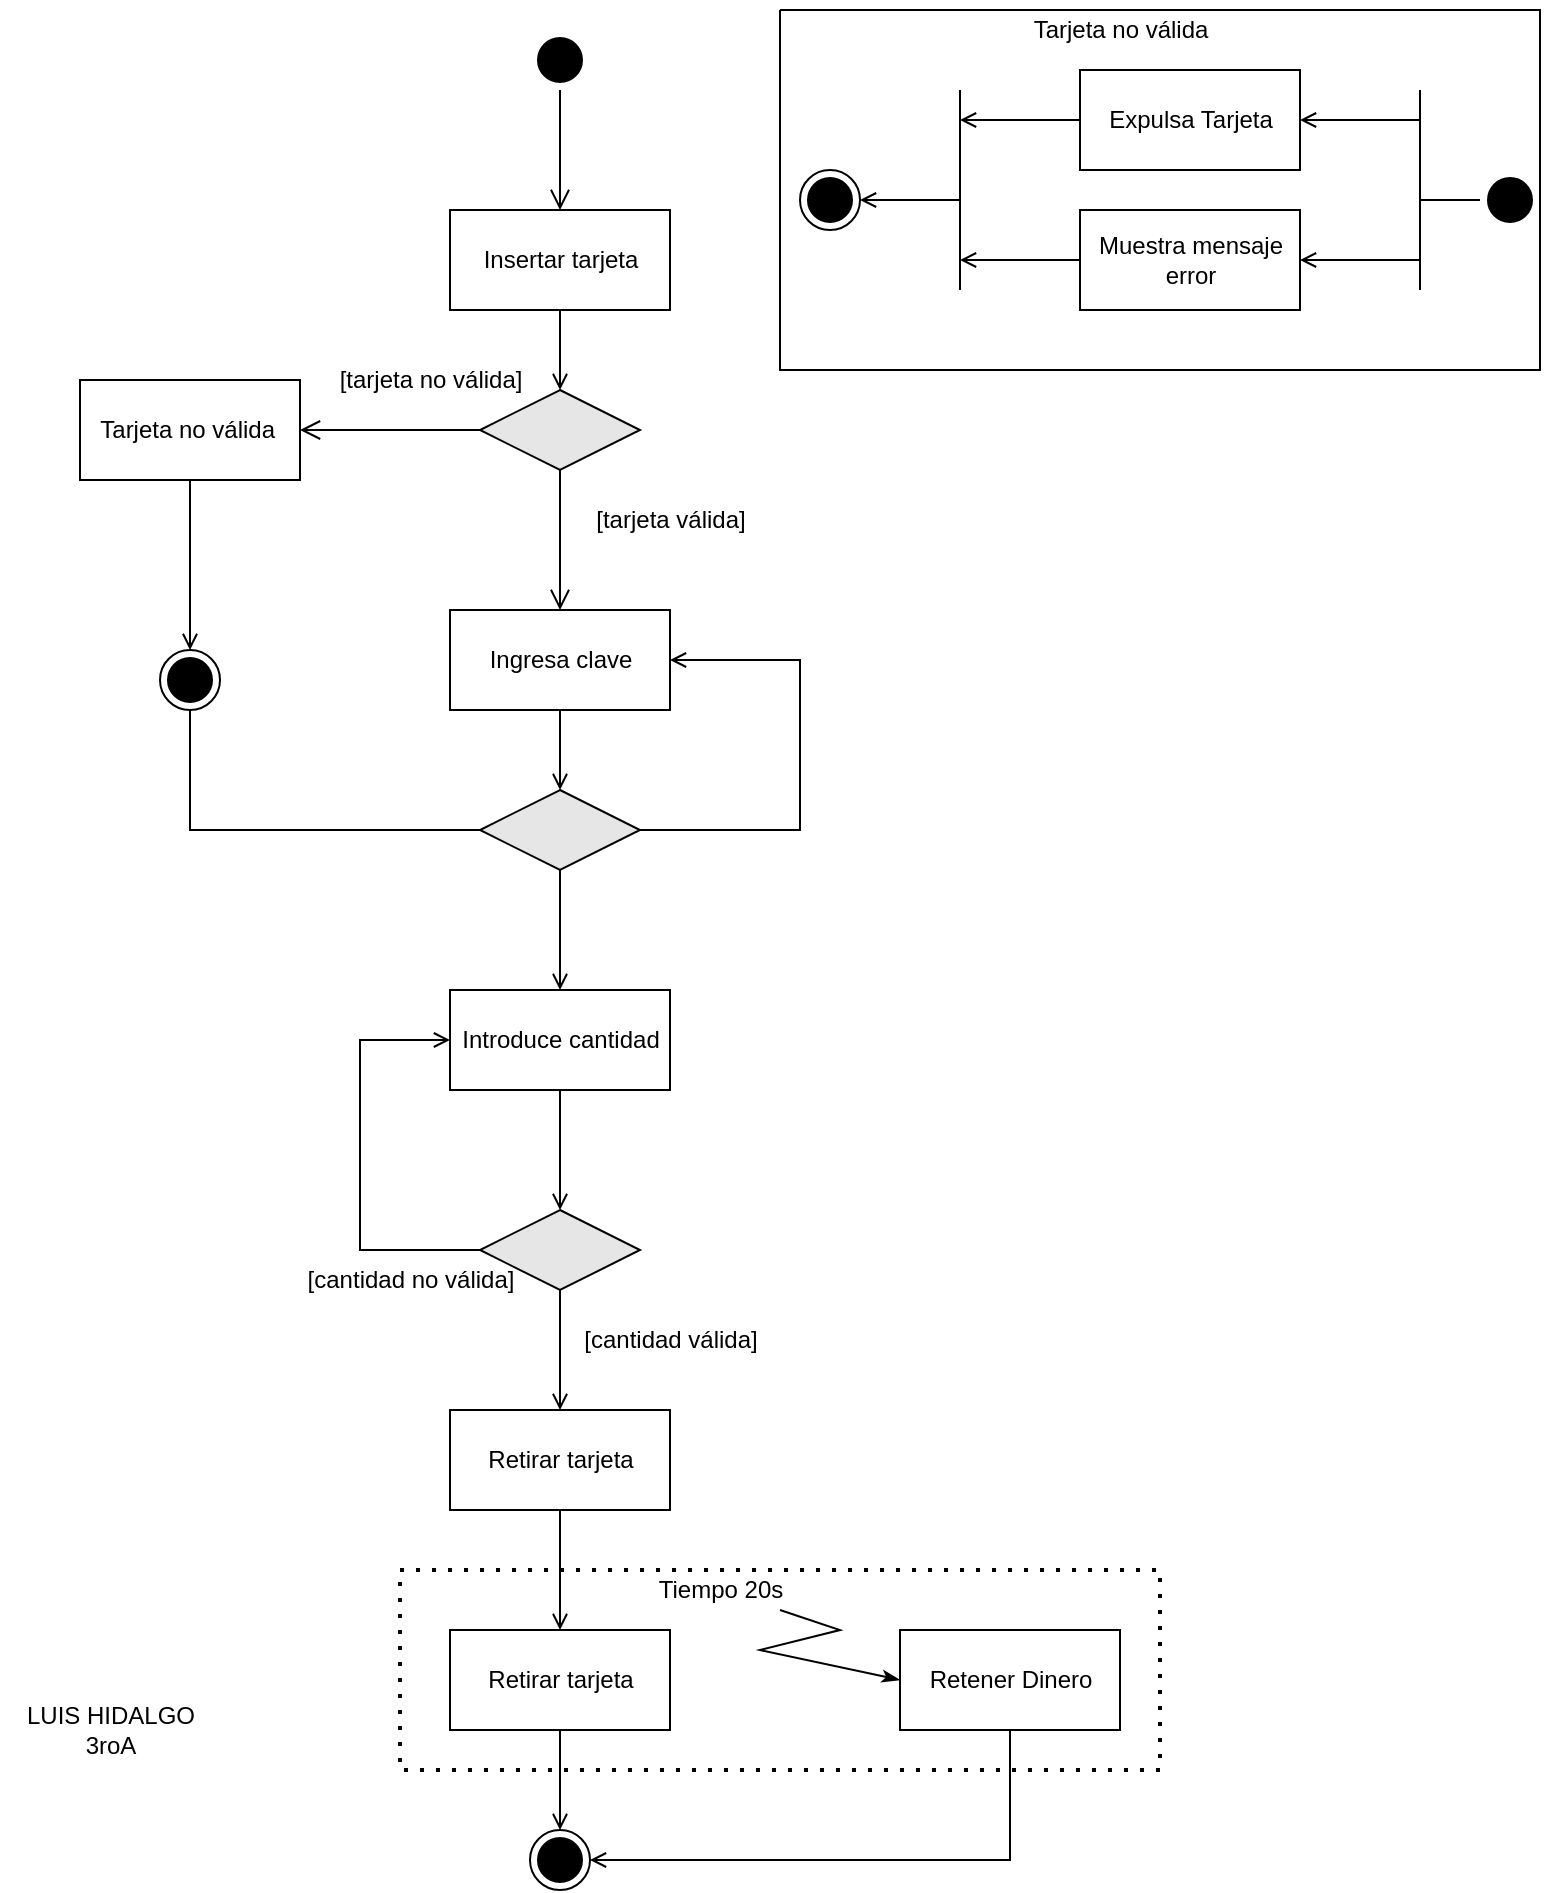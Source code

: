 <mxfile version="20.5.3" type="device"><diagram id="kUjAi5VNmLEx6jJgsjUu" name="Página-1"><mxGraphModel dx="1902" dy="986" grid="1" gridSize="10" guides="1" tooltips="1" connect="1" arrows="1" fold="1" page="1" pageScale="1" pageWidth="827" pageHeight="1169" math="0" shadow="0"><root><mxCell id="0"/><mxCell id="1" parent="0"/><mxCell id="NUtyzjaTSe8RR8vMK7OO-1" value="" style="ellipse;html=1;shape=startState;fillColor=#000000;strokeColor=#000000;" vertex="1" parent="1"><mxGeometry x="305" y="70" width="30" height="30" as="geometry"/></mxCell><mxCell id="NUtyzjaTSe8RR8vMK7OO-2" value="" style="edgeStyle=orthogonalEdgeStyle;html=1;verticalAlign=bottom;endArrow=open;endSize=8;strokeColor=#000000;rounded=0;entryX=0.5;entryY=0;entryDx=0;entryDy=0;" edge="1" source="NUtyzjaTSe8RR8vMK7OO-1" parent="1" target="NUtyzjaTSe8RR8vMK7OO-3"><mxGeometry relative="1" as="geometry"><mxPoint x="315" y="160" as="targetPoint"/><Array as="points"><mxPoint x="320" y="140"/><mxPoint x="320" y="140"/></Array></mxGeometry></mxCell><mxCell id="NUtyzjaTSe8RR8vMK7OO-10" style="edgeStyle=orthogonalEdgeStyle;rounded=0;orthogonalLoop=1;jettySize=auto;html=1;entryX=0.5;entryY=0;entryDx=0;entryDy=0;strokeColor=#000000;endArrow=open;endFill=0;" edge="1" parent="1" source="NUtyzjaTSe8RR8vMK7OO-3" target="NUtyzjaTSe8RR8vMK7OO-4"><mxGeometry relative="1" as="geometry"/></mxCell><mxCell id="NUtyzjaTSe8RR8vMK7OO-3" value="Insertar tarjeta" style="html=1;" vertex="1" parent="1"><mxGeometry x="265" y="160" width="110" height="50" as="geometry"/></mxCell><mxCell id="NUtyzjaTSe8RR8vMK7OO-4" value="" style="rhombus;whiteSpace=wrap;html=1;fillColor=#E6E6E6;strokeColor=#000000;" vertex="1" parent="1"><mxGeometry x="280" y="250" width="80" height="40" as="geometry"/></mxCell><mxCell id="NUtyzjaTSe8RR8vMK7OO-5" value="" style="edgeStyle=orthogonalEdgeStyle;html=1;align=left;verticalAlign=bottom;endArrow=open;endSize=8;strokeColor=#000000;rounded=0;exitX=0.5;exitY=1;exitDx=0;exitDy=0;" edge="1" source="NUtyzjaTSe8RR8vMK7OO-4" parent="1"><mxGeometry x="-1" relative="1" as="geometry"><mxPoint x="320" y="360" as="targetPoint"/><mxPoint x="320" y="300" as="sourcePoint"/></mxGeometry></mxCell><mxCell id="NUtyzjaTSe8RR8vMK7OO-6" value="" style="edgeStyle=orthogonalEdgeStyle;html=1;align=left;verticalAlign=top;endArrow=open;endSize=8;strokeColor=#000000;rounded=0;" edge="1" source="NUtyzjaTSe8RR8vMK7OO-4" parent="1"><mxGeometry x="-1" y="22" relative="1" as="geometry"><mxPoint x="190" y="270" as="targetPoint"/><mxPoint x="10" y="-2" as="offset"/></mxGeometry></mxCell><mxCell id="NUtyzjaTSe8RR8vMK7OO-8" value="[tarjeta no válida]" style="text;html=1;align=center;verticalAlign=middle;resizable=0;points=[];autosize=1;strokeColor=none;fillColor=none;" vertex="1" parent="1"><mxGeometry x="200" y="230" width="110" height="30" as="geometry"/></mxCell><mxCell id="NUtyzjaTSe8RR8vMK7OO-9" value="[tarjeta válida]" style="text;html=1;align=center;verticalAlign=middle;resizable=0;points=[];autosize=1;strokeColor=none;fillColor=none;" vertex="1" parent="1"><mxGeometry x="325" y="300" width="100" height="30" as="geometry"/></mxCell><mxCell id="NUtyzjaTSe8RR8vMK7OO-20" style="edgeStyle=orthogonalEdgeStyle;rounded=0;orthogonalLoop=1;jettySize=auto;html=1;strokeColor=#000000;endArrow=open;endFill=0;" edge="1" parent="1" source="NUtyzjaTSe8RR8vMK7OO-12" target="NUtyzjaTSe8RR8vMK7OO-18"><mxGeometry relative="1" as="geometry"/></mxCell><mxCell id="NUtyzjaTSe8RR8vMK7OO-12" value="Ingresa clave" style="html=1;" vertex="1" parent="1"><mxGeometry x="265" y="360" width="110" height="50" as="geometry"/></mxCell><mxCell id="NUtyzjaTSe8RR8vMK7OO-16" style="edgeStyle=orthogonalEdgeStyle;rounded=0;orthogonalLoop=1;jettySize=auto;html=1;strokeColor=#000000;endArrow=open;endFill=0;" edge="1" parent="1" source="NUtyzjaTSe8RR8vMK7OO-13"><mxGeometry relative="1" as="geometry"><mxPoint x="135" y="380" as="targetPoint"/></mxGeometry></mxCell><mxCell id="NUtyzjaTSe8RR8vMK7OO-13" value="Tarjeta no válida&amp;nbsp;" style="html=1;" vertex="1" parent="1"><mxGeometry x="80" y="245" width="110" height="50" as="geometry"/></mxCell><mxCell id="NUtyzjaTSe8RR8vMK7OO-15" value="" style="edgeStyle=orthogonalEdgeStyle;html=1;verticalAlign=bottom;endArrow=none;endSize=8;strokeColor=#000000;rounded=0;entryX=0;entryY=0.5;entryDx=0;entryDy=0;endFill=0;" edge="1" parent="1" target="NUtyzjaTSe8RR8vMK7OO-18"><mxGeometry relative="1" as="geometry"><mxPoint x="135" y="470" as="targetPoint"/><mxPoint x="135" y="410" as="sourcePoint"/><Array as="points"><mxPoint x="135" y="470"/></Array></mxGeometry></mxCell><mxCell id="NUtyzjaTSe8RR8vMK7OO-17" value="" style="ellipse;html=1;shape=endState;fillColor=#000000;strokeColor=#000000;" vertex="1" parent="1"><mxGeometry x="120" y="380" width="30" height="30" as="geometry"/></mxCell><mxCell id="NUtyzjaTSe8RR8vMK7OO-21" style="edgeStyle=orthogonalEdgeStyle;rounded=0;orthogonalLoop=1;jettySize=auto;html=1;strokeColor=#000000;endArrow=open;endFill=0;entryX=1;entryY=0.5;entryDx=0;entryDy=0;" edge="1" parent="1" source="NUtyzjaTSe8RR8vMK7OO-18" target="NUtyzjaTSe8RR8vMK7OO-12"><mxGeometry relative="1" as="geometry"><mxPoint x="380" y="380" as="targetPoint"/><Array as="points"><mxPoint x="440" y="470"/><mxPoint x="440" y="385"/></Array></mxGeometry></mxCell><mxCell id="NUtyzjaTSe8RR8vMK7OO-23" style="edgeStyle=orthogonalEdgeStyle;rounded=0;orthogonalLoop=1;jettySize=auto;html=1;entryX=0.5;entryY=0;entryDx=0;entryDy=0;strokeColor=#000000;endArrow=open;endFill=0;" edge="1" parent="1" source="NUtyzjaTSe8RR8vMK7OO-18" target="NUtyzjaTSe8RR8vMK7OO-22"><mxGeometry relative="1" as="geometry"/></mxCell><mxCell id="NUtyzjaTSe8RR8vMK7OO-18" value="" style="rhombus;whiteSpace=wrap;html=1;fillColor=#E6E6E6;strokeColor=#000000;" vertex="1" parent="1"><mxGeometry x="280" y="450" width="80" height="40" as="geometry"/></mxCell><mxCell id="NUtyzjaTSe8RR8vMK7OO-25" style="edgeStyle=orthogonalEdgeStyle;rounded=0;orthogonalLoop=1;jettySize=auto;html=1;strokeColor=#000000;endArrow=open;endFill=0;" edge="1" parent="1" source="NUtyzjaTSe8RR8vMK7OO-22" target="NUtyzjaTSe8RR8vMK7OO-24"><mxGeometry relative="1" as="geometry"/></mxCell><mxCell id="NUtyzjaTSe8RR8vMK7OO-22" value="Introduce cantidad" style="html=1;" vertex="1" parent="1"><mxGeometry x="265" y="550" width="110" height="50" as="geometry"/></mxCell><mxCell id="NUtyzjaTSe8RR8vMK7OO-26" style="edgeStyle=orthogonalEdgeStyle;rounded=0;orthogonalLoop=1;jettySize=auto;html=1;entryX=0;entryY=0.5;entryDx=0;entryDy=0;strokeColor=#000000;endArrow=open;endFill=0;" edge="1" parent="1" source="NUtyzjaTSe8RR8vMK7OO-24" target="NUtyzjaTSe8RR8vMK7OO-22"><mxGeometry relative="1" as="geometry"><Array as="points"><mxPoint x="220" y="680"/><mxPoint x="220" y="575"/></Array></mxGeometry></mxCell><mxCell id="NUtyzjaTSe8RR8vMK7OO-28" style="edgeStyle=orthogonalEdgeStyle;rounded=0;orthogonalLoop=1;jettySize=auto;html=1;entryX=0.5;entryY=0;entryDx=0;entryDy=0;strokeColor=#000000;endArrow=open;endFill=0;" edge="1" parent="1" source="NUtyzjaTSe8RR8vMK7OO-24" target="NUtyzjaTSe8RR8vMK7OO-27"><mxGeometry relative="1" as="geometry"/></mxCell><mxCell id="NUtyzjaTSe8RR8vMK7OO-24" value="" style="rhombus;whiteSpace=wrap;html=1;fillColor=#E6E6E6;strokeColor=#000000;" vertex="1" parent="1"><mxGeometry x="280" y="660" width="80" height="40" as="geometry"/></mxCell><mxCell id="NUtyzjaTSe8RR8vMK7OO-32" style="edgeStyle=orthogonalEdgeStyle;rounded=0;orthogonalLoop=1;jettySize=auto;html=1;entryX=0.5;entryY=0;entryDx=0;entryDy=0;strokeColor=#000000;endArrow=open;endFill=0;" edge="1" parent="1" source="NUtyzjaTSe8RR8vMK7OO-27" target="NUtyzjaTSe8RR8vMK7OO-31"><mxGeometry relative="1" as="geometry"/></mxCell><mxCell id="NUtyzjaTSe8RR8vMK7OO-27" value="Retirar tarjeta" style="html=1;" vertex="1" parent="1"><mxGeometry x="265" y="760" width="110" height="50" as="geometry"/></mxCell><mxCell id="NUtyzjaTSe8RR8vMK7OO-29" value="[cantidad válida]" style="text;html=1;align=center;verticalAlign=middle;resizable=0;points=[];autosize=1;strokeColor=none;fillColor=none;" vertex="1" parent="1"><mxGeometry x="320" y="710" width="110" height="30" as="geometry"/></mxCell><mxCell id="NUtyzjaTSe8RR8vMK7OO-30" value="[cantidad no válida]" style="text;html=1;align=center;verticalAlign=middle;resizable=0;points=[];autosize=1;strokeColor=none;fillColor=none;" vertex="1" parent="1"><mxGeometry x="180" y="680" width="130" height="30" as="geometry"/></mxCell><mxCell id="NUtyzjaTSe8RR8vMK7OO-34" style="edgeStyle=orthogonalEdgeStyle;rounded=0;orthogonalLoop=1;jettySize=auto;html=1;entryX=0.5;entryY=0;entryDx=0;entryDy=0;strokeColor=#000000;endArrow=open;endFill=0;" edge="1" parent="1" source="NUtyzjaTSe8RR8vMK7OO-31" target="NUtyzjaTSe8RR8vMK7OO-33"><mxGeometry relative="1" as="geometry"/></mxCell><mxCell id="NUtyzjaTSe8RR8vMK7OO-31" value="Retirar tarjeta" style="html=1;" vertex="1" parent="1"><mxGeometry x="265" y="870" width="110" height="50" as="geometry"/></mxCell><mxCell id="NUtyzjaTSe8RR8vMK7OO-33" value="" style="ellipse;html=1;shape=endState;fillColor=#000000;strokeColor=#000000;" vertex="1" parent="1"><mxGeometry x="305" y="970" width="30" height="30" as="geometry"/></mxCell><mxCell id="NUtyzjaTSe8RR8vMK7OO-37" style="edgeStyle=orthogonalEdgeStyle;rounded=0;orthogonalLoop=1;jettySize=auto;html=1;entryX=1;entryY=0.5;entryDx=0;entryDy=0;strokeColor=#000000;endArrow=open;endFill=0;" edge="1" parent="1" source="NUtyzjaTSe8RR8vMK7OO-36" target="NUtyzjaTSe8RR8vMK7OO-33"><mxGeometry relative="1" as="geometry"><Array as="points"><mxPoint x="545" y="985"/></Array></mxGeometry></mxCell><mxCell id="NUtyzjaTSe8RR8vMK7OO-36" value="Retener Dinero" style="html=1;" vertex="1" parent="1"><mxGeometry x="490" y="870" width="110" height="50" as="geometry"/></mxCell><mxCell id="NUtyzjaTSe8RR8vMK7OO-38" value="" style="endArrow=none;dashed=1;html=1;dashPattern=1 3;strokeWidth=2;rounded=0;strokeColor=#000000;" edge="1" parent="1"><mxGeometry width="50" height="50" relative="1" as="geometry"><mxPoint x="240" y="840" as="sourcePoint"/><mxPoint x="240" y="840" as="targetPoint"/><Array as="points"><mxPoint x="430" y="840"/><mxPoint x="620" y="840"/><mxPoint x="620" y="940"/><mxPoint x="430" y="940"/><mxPoint x="240" y="940"/></Array></mxGeometry></mxCell><mxCell id="NUtyzjaTSe8RR8vMK7OO-39" value="" style="endArrow=classicThin;html=1;rounded=0;strokeColor=#000000;entryX=0;entryY=0.5;entryDx=0;entryDy=0;endFill=1;" edge="1" parent="1" target="NUtyzjaTSe8RR8vMK7OO-36"><mxGeometry width="50" height="50" relative="1" as="geometry"><mxPoint x="430" y="860" as="sourcePoint"/><mxPoint x="460" y="870" as="targetPoint"/><Array as="points"><mxPoint x="460" y="870"/><mxPoint x="420" y="880"/></Array></mxGeometry></mxCell><mxCell id="NUtyzjaTSe8RR8vMK7OO-40" value="Tiempo 20s" style="text;html=1;align=center;verticalAlign=middle;resizable=0;points=[];autosize=1;strokeColor=none;fillColor=none;" vertex="1" parent="1"><mxGeometry x="355" y="835" width="90" height="30" as="geometry"/></mxCell><mxCell id="NUtyzjaTSe8RR8vMK7OO-48" style="edgeStyle=orthogonalEdgeStyle;rounded=0;orthogonalLoop=1;jettySize=auto;html=1;strokeColor=#000000;endArrow=none;endFill=0;startArrow=open;startFill=0;" edge="1" parent="1" source="NUtyzjaTSe8RR8vMK7OO-42"><mxGeometry relative="1" as="geometry"><mxPoint x="520" y="155" as="targetPoint"/></mxGeometry></mxCell><mxCell id="NUtyzjaTSe8RR8vMK7OO-42" value="" style="ellipse;html=1;shape=endState;fillColor=#000000;strokeColor=#000000;" vertex="1" parent="1"><mxGeometry x="440" y="140" width="30" height="30" as="geometry"/></mxCell><mxCell id="NUtyzjaTSe8RR8vMK7OO-51" style="edgeStyle=orthogonalEdgeStyle;rounded=0;orthogonalLoop=1;jettySize=auto;html=1;strokeColor=#000000;startArrow=none;startFill=0;endArrow=none;endFill=0;" edge="1" parent="1" source="NUtyzjaTSe8RR8vMK7OO-43"><mxGeometry relative="1" as="geometry"><mxPoint x="750" y="155" as="targetPoint"/></mxGeometry></mxCell><mxCell id="NUtyzjaTSe8RR8vMK7OO-43" value="" style="ellipse;html=1;shape=startState;fillColor=#000000;strokeColor=#000000;" vertex="1" parent="1"><mxGeometry x="780" y="140" width="30" height="30" as="geometry"/></mxCell><mxCell id="NUtyzjaTSe8RR8vMK7OO-44" value="" style="endArrow=none;html=1;rounded=0;strokeColor=#000000;" edge="1" parent="1"><mxGeometry width="50" height="50" relative="1" as="geometry"><mxPoint x="520" y="200" as="sourcePoint"/><mxPoint x="520" y="100" as="targetPoint"/></mxGeometry></mxCell><mxCell id="NUtyzjaTSe8RR8vMK7OO-46" value="" style="endArrow=none;html=1;rounded=0;strokeColor=#000000;" edge="1" parent="1"><mxGeometry width="50" height="50" relative="1" as="geometry"><mxPoint x="750" y="200" as="sourcePoint"/><mxPoint x="750" y="100" as="targetPoint"/><Array as="points"><mxPoint x="750" y="170"/></Array></mxGeometry></mxCell><mxCell id="NUtyzjaTSe8RR8vMK7OO-53" style="edgeStyle=orthogonalEdgeStyle;rounded=0;orthogonalLoop=1;jettySize=auto;html=1;strokeColor=#000000;startArrow=none;startFill=0;endArrow=open;endFill=0;" edge="1" parent="1" source="NUtyzjaTSe8RR8vMK7OO-49"><mxGeometry relative="1" as="geometry"><mxPoint x="520" y="115" as="targetPoint"/></mxGeometry></mxCell><mxCell id="NUtyzjaTSe8RR8vMK7OO-54" style="edgeStyle=orthogonalEdgeStyle;rounded=0;orthogonalLoop=1;jettySize=auto;html=1;strokeColor=#000000;startArrow=open;startFill=0;endArrow=none;endFill=0;" edge="1" parent="1" source="NUtyzjaTSe8RR8vMK7OO-49"><mxGeometry relative="1" as="geometry"><mxPoint x="750" y="115" as="targetPoint"/></mxGeometry></mxCell><mxCell id="NUtyzjaTSe8RR8vMK7OO-49" value="Expulsa Tarjeta" style="html=1;" vertex="1" parent="1"><mxGeometry x="580" y="90" width="110" height="50" as="geometry"/></mxCell><mxCell id="NUtyzjaTSe8RR8vMK7OO-52" style="edgeStyle=orthogonalEdgeStyle;rounded=0;orthogonalLoop=1;jettySize=auto;html=1;strokeColor=#000000;startArrow=none;startFill=0;endArrow=open;endFill=0;" edge="1" parent="1" source="NUtyzjaTSe8RR8vMK7OO-50"><mxGeometry relative="1" as="geometry"><mxPoint x="520" y="185" as="targetPoint"/></mxGeometry></mxCell><mxCell id="NUtyzjaTSe8RR8vMK7OO-55" style="edgeStyle=orthogonalEdgeStyle;rounded=0;orthogonalLoop=1;jettySize=auto;html=1;strokeColor=#000000;startArrow=open;startFill=0;endArrow=none;endFill=0;" edge="1" parent="1" source="NUtyzjaTSe8RR8vMK7OO-50"><mxGeometry relative="1" as="geometry"><mxPoint x="750" y="185" as="targetPoint"/></mxGeometry></mxCell><mxCell id="NUtyzjaTSe8RR8vMK7OO-50" value="Muestra mensaje &lt;br&gt;error" style="html=1;" vertex="1" parent="1"><mxGeometry x="580" y="160" width="110" height="50" as="geometry"/></mxCell><mxCell id="NUtyzjaTSe8RR8vMK7OO-56" value="" style="endArrow=none;html=1;rounded=0;strokeColor=#000000;" edge="1" parent="1"><mxGeometry width="50" height="50" relative="1" as="geometry"><mxPoint x="430" y="60" as="sourcePoint"/><mxPoint x="430" y="60" as="targetPoint"/><Array as="points"><mxPoint x="430" y="240"/><mxPoint x="810" y="240"/><mxPoint x="810" y="60"/></Array></mxGeometry></mxCell><mxCell id="NUtyzjaTSe8RR8vMK7OO-57" value="Tarjeta no válida" style="text;html=1;align=center;verticalAlign=middle;resizable=0;points=[];autosize=1;strokeColor=none;fillColor=none;" vertex="1" parent="1"><mxGeometry x="545" y="55" width="110" height="30" as="geometry"/></mxCell><mxCell id="NUtyzjaTSe8RR8vMK7OO-58" value="LUIS HIDALGO &lt;br&gt;3roA" style="text;html=1;align=center;verticalAlign=middle;resizable=0;points=[];autosize=1;strokeColor=none;fillColor=none;" vertex="1" parent="1"><mxGeometry x="40" y="900" width="110" height="40" as="geometry"/></mxCell></root></mxGraphModel></diagram></mxfile>